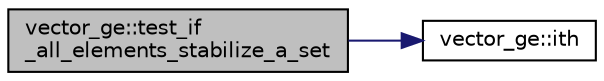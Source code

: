 digraph "vector_ge::test_if_all_elements_stabilize_a_set"
{
  edge [fontname="Helvetica",fontsize="10",labelfontname="Helvetica",labelfontsize="10"];
  node [fontname="Helvetica",fontsize="10",shape=record];
  rankdir="LR";
  Node3906 [label="vector_ge::test_if\l_all_elements_stabilize_a_set",height=0.2,width=0.4,color="black", fillcolor="grey75", style="filled", fontcolor="black"];
  Node3906 -> Node3907 [color="midnightblue",fontsize="10",style="solid",fontname="Helvetica"];
  Node3907 [label="vector_ge::ith",height=0.2,width=0.4,color="black", fillcolor="white", style="filled",URL="$d4/d6e/classvector__ge.html#a1ff002e8b746a9beb119d57dcd4a15ff"];
}

